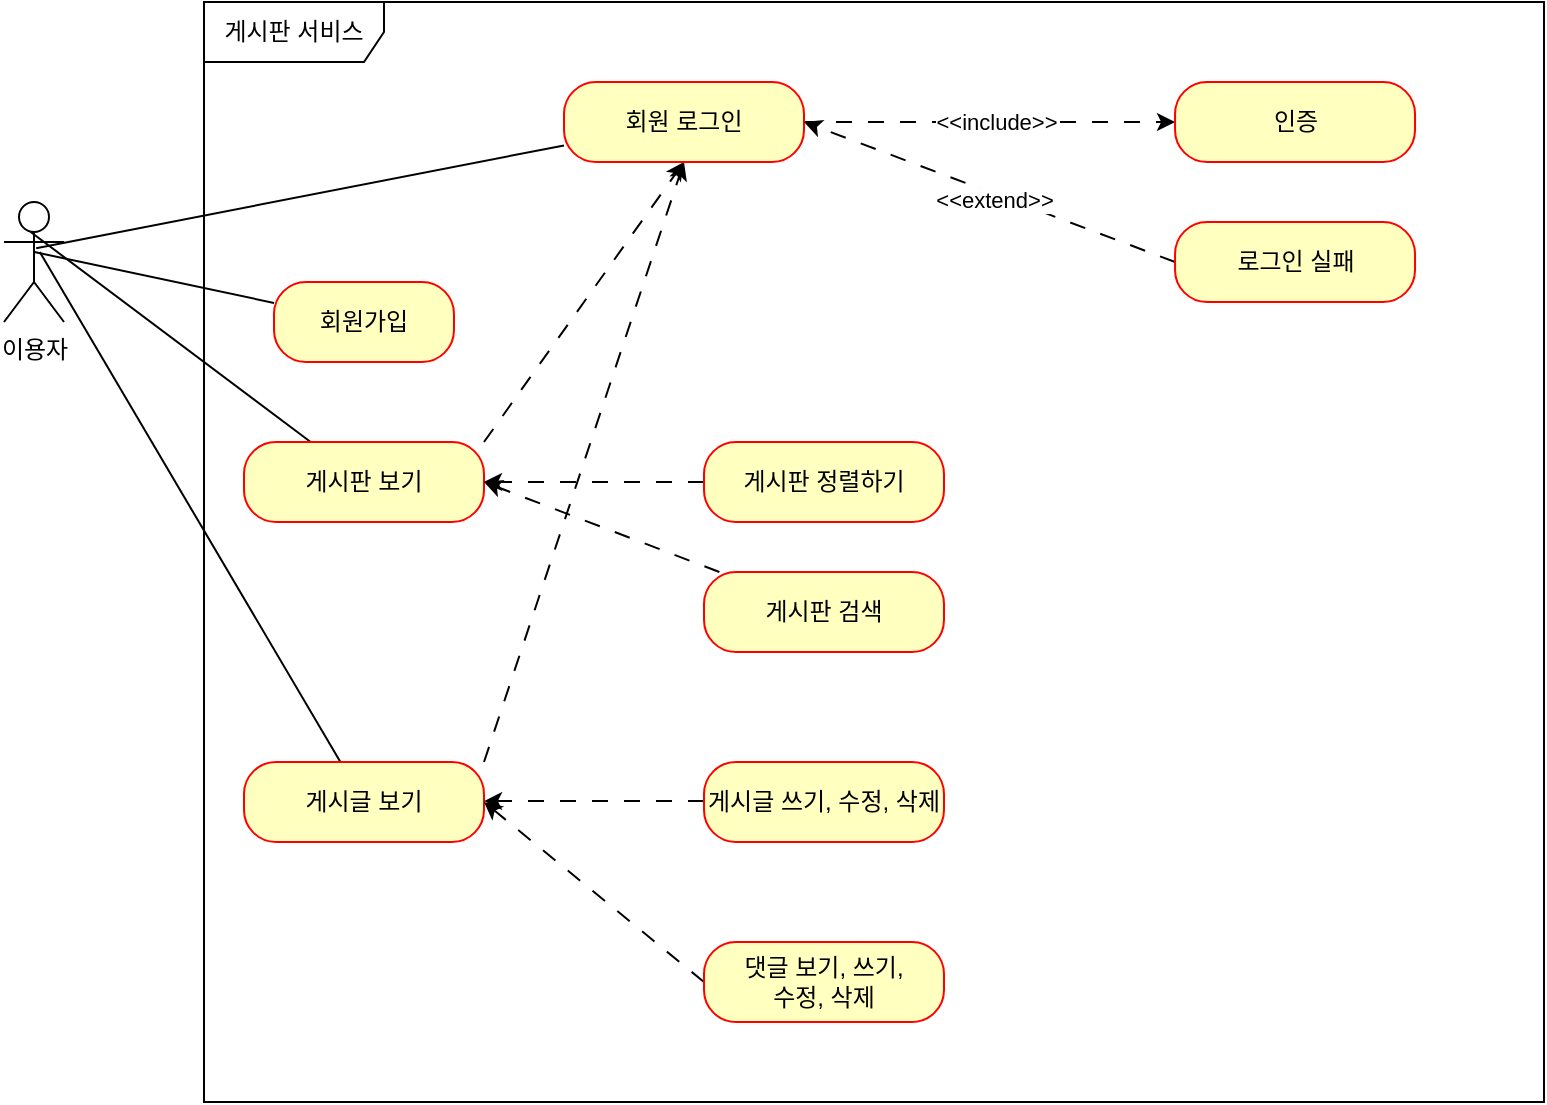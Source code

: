 <mxfile version="21.6.6" type="github">
  <diagram name="페이지-1" id="9suyA7ovy4FJ6teNHU59">
    <mxGraphModel dx="933" dy="595" grid="1" gridSize="10" guides="1" tooltips="1" connect="1" arrows="1" fold="1" page="1" pageScale="1" pageWidth="827" pageHeight="1169" math="0" shadow="0">
      <root>
        <mxCell id="0" />
        <mxCell id="1" parent="0" />
        <mxCell id="90_X_GmLIQd7sox_y_2H-1" value="이용자" style="shape=umlActor;verticalLabelPosition=bottom;verticalAlign=top;html=1;" vertex="1" parent="1">
          <mxGeometry x="30" y="400" width="30" height="60" as="geometry" />
        </mxCell>
        <mxCell id="90_X_GmLIQd7sox_y_2H-2" value="게시판 서비스" style="shape=umlFrame;whiteSpace=wrap;html=1;pointerEvents=0;width=90;height=30;" vertex="1" parent="1">
          <mxGeometry x="130" y="300" width="670" height="550" as="geometry" />
        </mxCell>
        <mxCell id="90_X_GmLIQd7sox_y_2H-15" style="rounded=0;orthogonalLoop=1;jettySize=auto;html=1;strokeColor=default;endArrow=none;endFill=0;entryX=0.506;entryY=0.417;entryDx=0;entryDy=0;entryPerimeter=0;" edge="1" parent="1" source="90_X_GmLIQd7sox_y_2H-3" target="90_X_GmLIQd7sox_y_2H-1">
          <mxGeometry relative="1" as="geometry">
            <mxPoint x="70" y="400" as="targetPoint" />
          </mxGeometry>
        </mxCell>
        <mxCell id="90_X_GmLIQd7sox_y_2H-3" value="회원가입" style="rounded=1;whiteSpace=wrap;html=1;arcSize=40;fontColor=#000000;fillColor=#ffffc0;strokeColor=#ff0000;" vertex="1" parent="1">
          <mxGeometry x="165" y="440" width="90" height="40" as="geometry" />
        </mxCell>
        <mxCell id="90_X_GmLIQd7sox_y_2H-20" style="rounded=0;orthogonalLoop=1;jettySize=auto;html=1;endArrow=none;endFill=0;entryX=0.445;entryY=0.25;entryDx=0;entryDy=0;entryPerimeter=0;" edge="1" parent="1" source="90_X_GmLIQd7sox_y_2H-5" target="90_X_GmLIQd7sox_y_2H-1">
          <mxGeometry relative="1" as="geometry">
            <mxPoint x="30" y="490" as="targetPoint" />
          </mxGeometry>
        </mxCell>
        <mxCell id="90_X_GmLIQd7sox_y_2H-26" style="rounded=0;orthogonalLoop=1;jettySize=auto;html=1;entryX=0.5;entryY=1;entryDx=0;entryDy=0;exitX=1;exitY=0;exitDx=0;exitDy=0;dashed=1;dashPattern=8 8;" edge="1" parent="1" source="90_X_GmLIQd7sox_y_2H-5" target="90_X_GmLIQd7sox_y_2H-8">
          <mxGeometry relative="1" as="geometry" />
        </mxCell>
        <mxCell id="90_X_GmLIQd7sox_y_2H-5" value="게시판 보기" style="rounded=1;whiteSpace=wrap;html=1;arcSize=40;fontColor=#000000;fillColor=#ffffc0;strokeColor=#ff0000;" vertex="1" parent="1">
          <mxGeometry x="150" y="520" width="120" height="40" as="geometry" />
        </mxCell>
        <mxCell id="90_X_GmLIQd7sox_y_2H-21" style="rounded=0;orthogonalLoop=1;jettySize=auto;html=1;entryX=0.597;entryY=0.417;entryDx=0;entryDy=0;entryPerimeter=0;endArrow=none;endFill=0;" edge="1" parent="1" source="90_X_GmLIQd7sox_y_2H-6" target="90_X_GmLIQd7sox_y_2H-1">
          <mxGeometry relative="1" as="geometry" />
        </mxCell>
        <mxCell id="90_X_GmLIQd7sox_y_2H-27" style="rounded=0;orthogonalLoop=1;jettySize=auto;html=1;entryX=0.5;entryY=1;entryDx=0;entryDy=0;dashed=1;dashPattern=8 8;exitX=1;exitY=0;exitDx=0;exitDy=0;" edge="1" parent="1" source="90_X_GmLIQd7sox_y_2H-6" target="90_X_GmLIQd7sox_y_2H-8">
          <mxGeometry relative="1" as="geometry" />
        </mxCell>
        <mxCell id="90_X_GmLIQd7sox_y_2H-6" value="게시글 보기" style="rounded=1;whiteSpace=wrap;html=1;arcSize=40;fontColor=#000000;fillColor=#ffffc0;strokeColor=#ff0000;" vertex="1" parent="1">
          <mxGeometry x="150" y="680" width="120" height="40" as="geometry" />
        </mxCell>
        <mxCell id="90_X_GmLIQd7sox_y_2H-17" style="rounded=0;orthogonalLoop=1;jettySize=auto;html=1;endArrow=none;endFill=0;entryX=0.536;entryY=0.386;entryDx=0;entryDy=0;entryPerimeter=0;" edge="1" parent="1" source="90_X_GmLIQd7sox_y_2H-8" target="90_X_GmLIQd7sox_y_2H-1">
          <mxGeometry relative="1" as="geometry">
            <mxPoint x="70.0" y="400.0" as="targetPoint" />
          </mxGeometry>
        </mxCell>
        <mxCell id="90_X_GmLIQd7sox_y_2H-22" style="edgeStyle=orthogonalEdgeStyle;rounded=0;orthogonalLoop=1;jettySize=auto;html=1;endArrow=classic;endFill=1;dashed=1;dashPattern=8 8;" edge="1" parent="1" source="90_X_GmLIQd7sox_y_2H-8" target="90_X_GmLIQd7sox_y_2H-9">
          <mxGeometry relative="1" as="geometry" />
        </mxCell>
        <mxCell id="90_X_GmLIQd7sox_y_2H-24" value="&amp;lt;&amp;lt;include&amp;gt;&amp;gt;" style="edgeLabel;html=1;align=center;verticalAlign=middle;resizable=0;points=[];" vertex="1" connectable="0" parent="90_X_GmLIQd7sox_y_2H-22">
          <mxGeometry x="0.031" relative="1" as="geometry">
            <mxPoint as="offset" />
          </mxGeometry>
        </mxCell>
        <mxCell id="90_X_GmLIQd7sox_y_2H-8" value="회원 로그인" style="rounded=1;whiteSpace=wrap;html=1;arcSize=40;fontColor=#000000;fillColor=#ffffc0;strokeColor=#ff0000;" vertex="1" parent="1">
          <mxGeometry x="310" y="340" width="120" height="40" as="geometry" />
        </mxCell>
        <mxCell id="90_X_GmLIQd7sox_y_2H-9" value="인증" style="rounded=1;whiteSpace=wrap;html=1;arcSize=40;fontColor=#000000;fillColor=#ffffc0;strokeColor=#ff0000;" vertex="1" parent="1">
          <mxGeometry x="615.52" y="340" width="120" height="40" as="geometry" />
        </mxCell>
        <mxCell id="90_X_GmLIQd7sox_y_2H-23" style="rounded=0;orthogonalLoop=1;jettySize=auto;html=1;entryX=1;entryY=0.5;entryDx=0;entryDy=0;exitX=0;exitY=0.5;exitDx=0;exitDy=0;dashed=1;dashPattern=8 8;" edge="1" parent="1" source="90_X_GmLIQd7sox_y_2H-10" target="90_X_GmLIQd7sox_y_2H-8">
          <mxGeometry relative="1" as="geometry" />
        </mxCell>
        <mxCell id="90_X_GmLIQd7sox_y_2H-25" value="&amp;lt;&amp;lt;extend&amp;gt;&amp;gt;" style="edgeLabel;html=1;align=center;verticalAlign=middle;resizable=0;points=[];" vertex="1" connectable="0" parent="90_X_GmLIQd7sox_y_2H-23">
          <mxGeometry x="-0.032" y="3" relative="1" as="geometry">
            <mxPoint as="offset" />
          </mxGeometry>
        </mxCell>
        <mxCell id="90_X_GmLIQd7sox_y_2H-10" value="로그인 실패" style="rounded=1;whiteSpace=wrap;html=1;arcSize=40;fontColor=#000000;fillColor=#ffffc0;strokeColor=#ff0000;" vertex="1" parent="1">
          <mxGeometry x="615.52" y="410" width="120" height="40" as="geometry" />
        </mxCell>
        <mxCell id="90_X_GmLIQd7sox_y_2H-28" style="rounded=0;orthogonalLoop=1;jettySize=auto;html=1;entryX=1;entryY=0.5;entryDx=0;entryDy=0;dashed=1;dashPattern=8 8;" edge="1" parent="1" source="90_X_GmLIQd7sox_y_2H-11" target="90_X_GmLIQd7sox_y_2H-5">
          <mxGeometry relative="1" as="geometry" />
        </mxCell>
        <mxCell id="90_X_GmLIQd7sox_y_2H-11" value="게시판 정렬하기" style="rounded=1;whiteSpace=wrap;html=1;arcSize=40;fontColor=#000000;fillColor=#ffffc0;strokeColor=#ff0000;" vertex="1" parent="1">
          <mxGeometry x="380" y="520" width="120" height="40" as="geometry" />
        </mxCell>
        <mxCell id="90_X_GmLIQd7sox_y_2H-29" style="rounded=0;orthogonalLoop=1;jettySize=auto;html=1;dashed=1;dashPattern=8 8;" edge="1" parent="1" source="90_X_GmLIQd7sox_y_2H-12">
          <mxGeometry relative="1" as="geometry">
            <mxPoint x="270" y="540" as="targetPoint" />
          </mxGeometry>
        </mxCell>
        <mxCell id="90_X_GmLIQd7sox_y_2H-12" value="게시판 검색" style="rounded=1;whiteSpace=wrap;html=1;arcSize=40;fontColor=#000000;fillColor=#ffffc0;strokeColor=#ff0000;" vertex="1" parent="1">
          <mxGeometry x="380" y="585" width="120" height="40" as="geometry" />
        </mxCell>
        <mxCell id="90_X_GmLIQd7sox_y_2H-32" value="" style="rounded=0;orthogonalLoop=1;jettySize=auto;html=1;dashed=1;dashPattern=8 8;" edge="1" parent="1">
          <mxGeometry relative="1" as="geometry">
            <mxPoint x="380" y="699.55" as="sourcePoint" />
            <mxPoint x="270" y="699.55" as="targetPoint" />
          </mxGeometry>
        </mxCell>
        <mxCell id="90_X_GmLIQd7sox_y_2H-13" value="게시글 쓰기, 수정, 삭제" style="rounded=1;whiteSpace=wrap;html=1;arcSize=40;fontColor=#000000;fillColor=#ffffc0;strokeColor=#ff0000;" vertex="1" parent="1">
          <mxGeometry x="380" y="680" width="120" height="40" as="geometry" />
        </mxCell>
        <mxCell id="90_X_GmLIQd7sox_y_2H-31" style="rounded=0;orthogonalLoop=1;jettySize=auto;html=1;entryX=1;entryY=0.5;entryDx=0;entryDy=0;exitX=0;exitY=0.5;exitDx=0;exitDy=0;dashed=1;dashPattern=8 8;" edge="1" parent="1" source="90_X_GmLIQd7sox_y_2H-14" target="90_X_GmLIQd7sox_y_2H-6">
          <mxGeometry relative="1" as="geometry" />
        </mxCell>
        <mxCell id="90_X_GmLIQd7sox_y_2H-14" value="댓글 보기, 쓰기, &lt;br&gt;수정, 삭제" style="rounded=1;whiteSpace=wrap;html=1;arcSize=40;fontColor=#000000;fillColor=#ffffc0;strokeColor=#ff0000;" vertex="1" parent="1">
          <mxGeometry x="380" y="770" width="120" height="40" as="geometry" />
        </mxCell>
      </root>
    </mxGraphModel>
  </diagram>
</mxfile>
